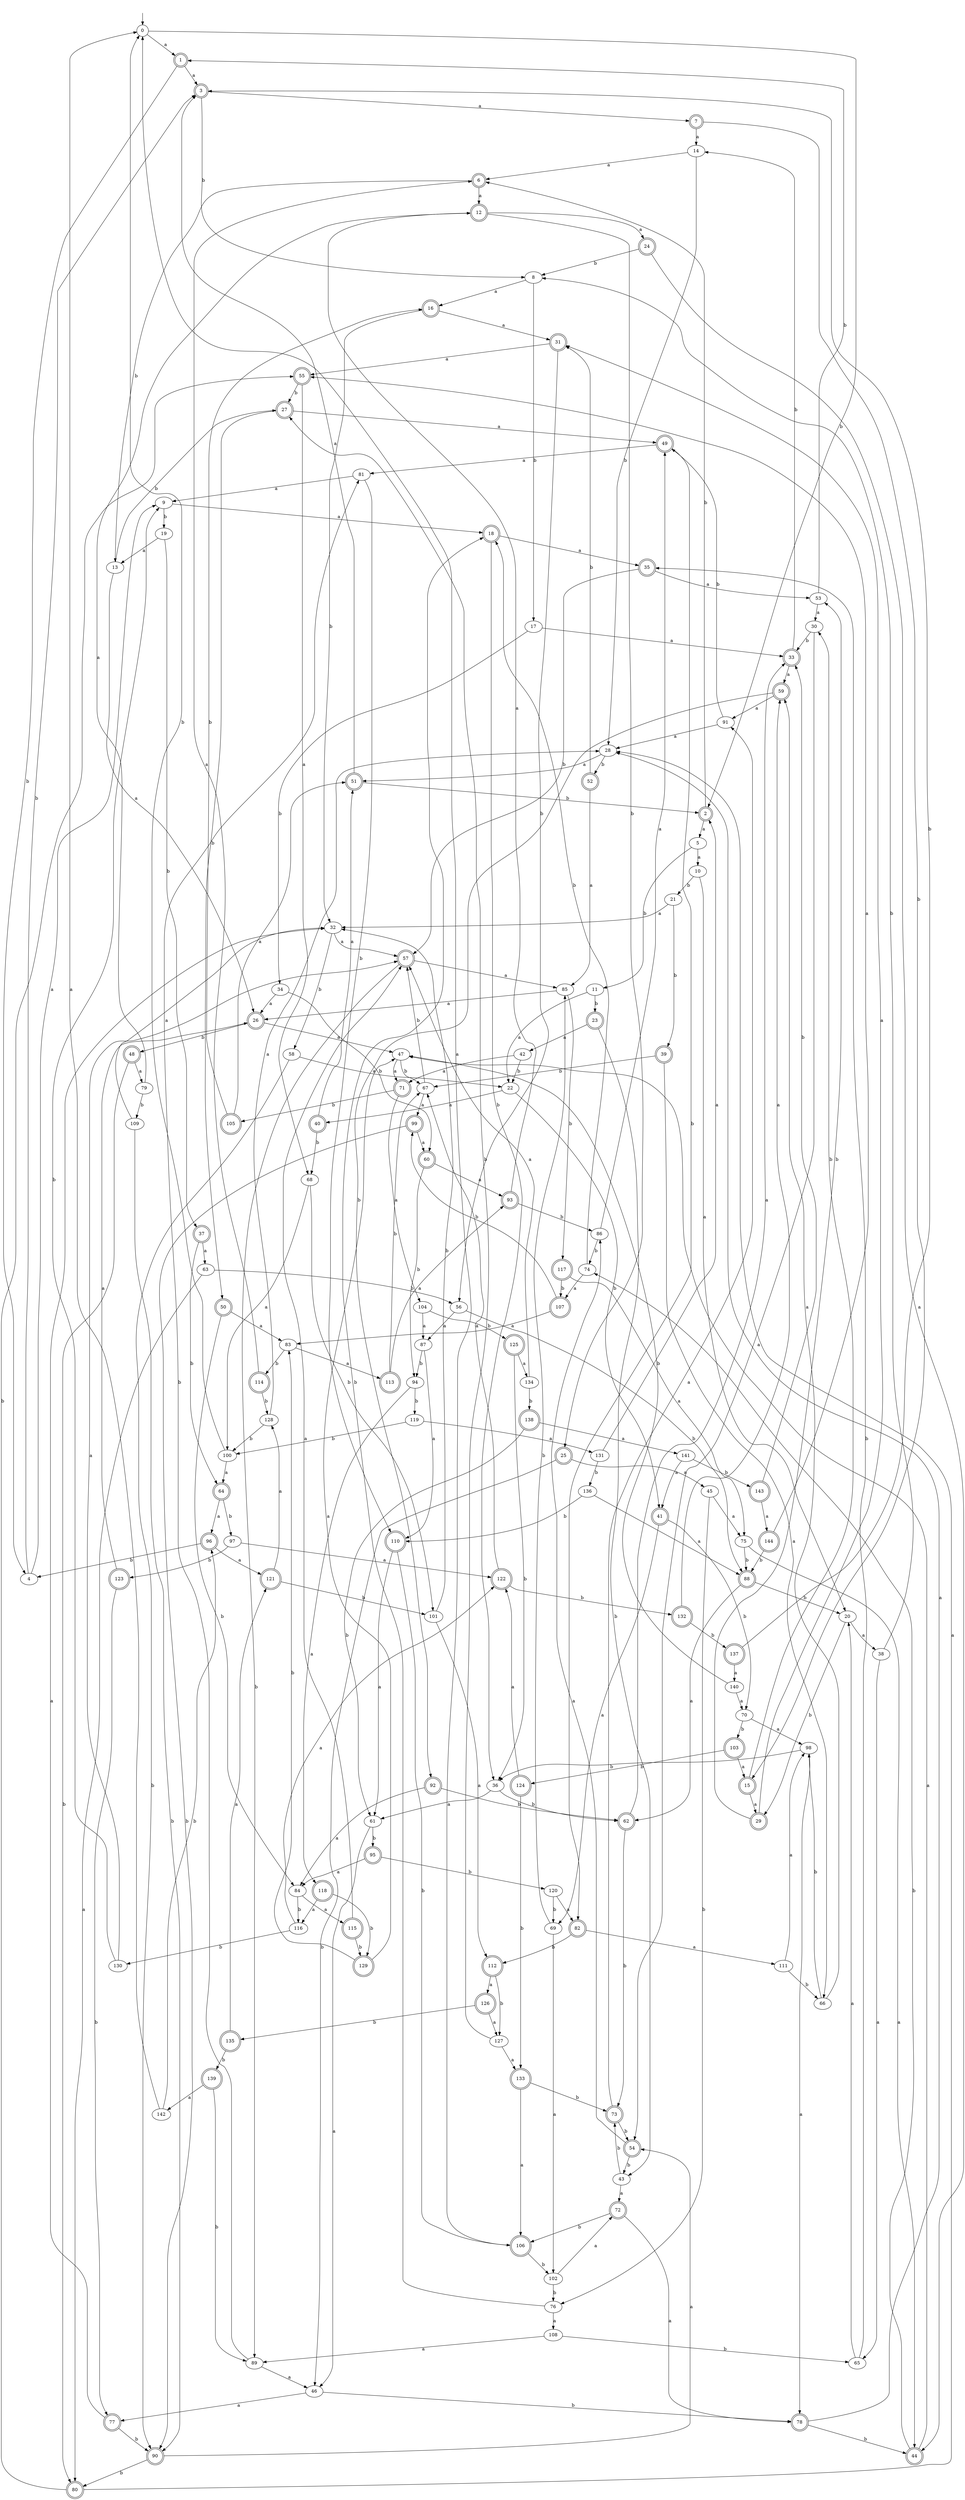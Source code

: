 digraph RandomDFA {
  __start0 [label="", shape=none];
  __start0 -> 0 [label=""];
  0 [shape=circle]
  0 -> 1 [label="a"]
  0 -> 2 [label="b"]
  1 [shape=doublecircle]
  1 -> 3 [label="a"]
  1 -> 4 [label="b"]
  2 [shape=doublecircle]
  2 -> 5 [label="a"]
  2 -> 6 [label="b"]
  3 [shape=doublecircle]
  3 -> 7 [label="a"]
  3 -> 8 [label="b"]
  4
  4 -> 9 [label="a"]
  4 -> 3 [label="b"]
  5
  5 -> 10 [label="a"]
  5 -> 11 [label="b"]
  6 [shape=doublecircle]
  6 -> 12 [label="a"]
  6 -> 13 [label="b"]
  7 [shape=doublecircle]
  7 -> 14 [label="a"]
  7 -> 15 [label="b"]
  8
  8 -> 16 [label="a"]
  8 -> 17 [label="b"]
  9
  9 -> 18 [label="a"]
  9 -> 19 [label="b"]
  10
  10 -> 20 [label="a"]
  10 -> 21 [label="b"]
  11
  11 -> 22 [label="a"]
  11 -> 23 [label="b"]
  12 [shape=doublecircle]
  12 -> 24 [label="a"]
  12 -> 25 [label="b"]
  13
  13 -> 26 [label="a"]
  13 -> 27 [label="b"]
  14
  14 -> 6 [label="a"]
  14 -> 28 [label="b"]
  15 [shape=doublecircle]
  15 -> 29 [label="a"]
  15 -> 30 [label="b"]
  16 [shape=doublecircle]
  16 -> 31 [label="a"]
  16 -> 32 [label="b"]
  17
  17 -> 33 [label="a"]
  17 -> 34 [label="b"]
  18 [shape=doublecircle]
  18 -> 35 [label="a"]
  18 -> 36 [label="b"]
  19
  19 -> 13 [label="a"]
  19 -> 37 [label="b"]
  20
  20 -> 38 [label="a"]
  20 -> 29 [label="b"]
  21
  21 -> 32 [label="a"]
  21 -> 39 [label="b"]
  22
  22 -> 40 [label="a"]
  22 -> 41 [label="b"]
  23 [shape=doublecircle]
  23 -> 42 [label="a"]
  23 -> 43 [label="b"]
  24 [shape=doublecircle]
  24 -> 44 [label="a"]
  24 -> 8 [label="b"]
  25 [shape=doublecircle]
  25 -> 45 [label="a"]
  25 -> 46 [label="b"]
  26 [shape=doublecircle]
  26 -> 47 [label="a"]
  26 -> 48 [label="b"]
  27 [shape=doublecircle]
  27 -> 49 [label="a"]
  27 -> 50 [label="b"]
  28
  28 -> 51 [label="a"]
  28 -> 52 [label="b"]
  29 [shape=doublecircle]
  29 -> 31 [label="a"]
  29 -> 53 [label="b"]
  30
  30 -> 54 [label="a"]
  30 -> 33 [label="b"]
  31 [shape=doublecircle]
  31 -> 55 [label="a"]
  31 -> 56 [label="b"]
  32
  32 -> 57 [label="a"]
  32 -> 58 [label="b"]
  33 [shape=doublecircle]
  33 -> 59 [label="a"]
  33 -> 14 [label="b"]
  34
  34 -> 26 [label="a"]
  34 -> 60 [label="b"]
  35 [shape=doublecircle]
  35 -> 53 [label="a"]
  35 -> 57 [label="b"]
  36
  36 -> 61 [label="a"]
  36 -> 62 [label="b"]
  37 [shape=doublecircle]
  37 -> 63 [label="a"]
  37 -> 64 [label="b"]
  38
  38 -> 65 [label="a"]
  38 -> 8 [label="b"]
  39 [shape=doublecircle]
  39 -> 66 [label="a"]
  39 -> 67 [label="b"]
  40 [shape=doublecircle]
  40 -> 51 [label="a"]
  40 -> 68 [label="b"]
  41 [shape=doublecircle]
  41 -> 69 [label="a"]
  41 -> 70 [label="b"]
  42
  42 -> 71 [label="a"]
  42 -> 22 [label="b"]
  43
  43 -> 72 [label="a"]
  43 -> 73 [label="b"]
  44 [shape=doublecircle]
  44 -> 47 [label="a"]
  44 -> 74 [label="b"]
  45
  45 -> 75 [label="a"]
  45 -> 76 [label="b"]
  46
  46 -> 77 [label="a"]
  46 -> 78 [label="b"]
  47
  47 -> 71 [label="a"]
  47 -> 67 [label="b"]
  48 [shape=doublecircle]
  48 -> 79 [label="a"]
  48 -> 80 [label="b"]
  49 [shape=doublecircle]
  49 -> 81 [label="a"]
  49 -> 82 [label="b"]
  50 [shape=doublecircle]
  50 -> 83 [label="a"]
  50 -> 84 [label="b"]
  51 [shape=doublecircle]
  51 -> 3 [label="a"]
  51 -> 2 [label="b"]
  52 [shape=doublecircle]
  52 -> 85 [label="a"]
  52 -> 31 [label="b"]
  53
  53 -> 30 [label="a"]
  53 -> 1 [label="b"]
  54 [shape=doublecircle]
  54 -> 86 [label="a"]
  54 -> 43 [label="b"]
  55 [shape=doublecircle]
  55 -> 68 [label="a"]
  55 -> 27 [label="b"]
  56
  56 -> 87 [label="a"]
  56 -> 88 [label="b"]
  57 [shape=doublecircle]
  57 -> 85 [label="a"]
  57 -> 89 [label="b"]
  58
  58 -> 22 [label="a"]
  58 -> 90 [label="b"]
  59 [shape=doublecircle]
  59 -> 91 [label="a"]
  59 -> 92 [label="b"]
  60 [shape=doublecircle]
  60 -> 93 [label="a"]
  60 -> 94 [label="b"]
  61
  61 -> 46 [label="a"]
  61 -> 95 [label="b"]
  62 [shape=doublecircle]
  62 -> 33 [label="a"]
  62 -> 73 [label="b"]
  63
  63 -> 80 [label="a"]
  63 -> 56 [label="b"]
  64 [shape=doublecircle]
  64 -> 96 [label="a"]
  64 -> 97 [label="b"]
  65
  65 -> 20 [label="a"]
  65 -> 35 [label="b"]
  66
  66 -> 59 [label="a"]
  66 -> 98 [label="b"]
  67
  67 -> 99 [label="a"]
  67 -> 57 [label="b"]
  68
  68 -> 100 [label="a"]
  68 -> 101 [label="b"]
  69
  69 -> 102 [label="a"]
  69 -> 85 [label="b"]
  70
  70 -> 98 [label="a"]
  70 -> 103 [label="b"]
  71 [shape=doublecircle]
  71 -> 104 [label="a"]
  71 -> 105 [label="b"]
  72 [shape=doublecircle]
  72 -> 78 [label="a"]
  72 -> 106 [label="b"]
  73 [shape=doublecircle]
  73 -> 91 [label="a"]
  73 -> 54 [label="b"]
  74
  74 -> 107 [label="a"]
  74 -> 18 [label="b"]
  75
  75 -> 44 [label="a"]
  75 -> 88 [label="b"]
  76
  76 -> 108 [label="a"]
  76 -> 18 [label="b"]
  77 [shape=doublecircle]
  77 -> 32 [label="a"]
  77 -> 90 [label="b"]
  78 [shape=doublecircle]
  78 -> 28 [label="a"]
  78 -> 44 [label="b"]
  79
  79 -> 12 [label="a"]
  79 -> 109 [label="b"]
  80 [shape=doublecircle]
  80 -> 28 [label="a"]
  80 -> 55 [label="b"]
  81
  81 -> 9 [label="a"]
  81 -> 110 [label="b"]
  82 [shape=doublecircle]
  82 -> 111 [label="a"]
  82 -> 112 [label="b"]
  83
  83 -> 113 [label="a"]
  83 -> 114 [label="b"]
  84
  84 -> 115 [label="a"]
  84 -> 116 [label="b"]
  85
  85 -> 26 [label="a"]
  85 -> 117 [label="b"]
  86
  86 -> 49 [label="a"]
  86 -> 74 [label="b"]
  87
  87 -> 110 [label="a"]
  87 -> 94 [label="b"]
  88 [shape=doublecircle]
  88 -> 62 [label="a"]
  88 -> 20 [label="b"]
  89
  89 -> 46 [label="a"]
  89 -> 81 [label="b"]
  90 [shape=doublecircle]
  90 -> 54 [label="a"]
  90 -> 80 [label="b"]
  91
  91 -> 28 [label="a"]
  91 -> 49 [label="b"]
  92 [shape=doublecircle]
  92 -> 84 [label="a"]
  92 -> 62 [label="b"]
  93 [shape=doublecircle]
  93 -> 12 [label="a"]
  93 -> 86 [label="b"]
  94
  94 -> 118 [label="a"]
  94 -> 119 [label="b"]
  95 [shape=doublecircle]
  95 -> 84 [label="a"]
  95 -> 120 [label="b"]
  96 [shape=doublecircle]
  96 -> 121 [label="a"]
  96 -> 4 [label="b"]
  97
  97 -> 122 [label="a"]
  97 -> 123 [label="b"]
  98
  98 -> 78 [label="a"]
  98 -> 36 [label="b"]
  99 [shape=doublecircle]
  99 -> 60 [label="a"]
  99 -> 90 [label="b"]
  100
  100 -> 64 [label="a"]
  100 -> 0 [label="b"]
  101
  101 -> 112 [label="a"]
  101 -> 32 [label="b"]
  102
  102 -> 72 [label="a"]
  102 -> 76 [label="b"]
  103 [shape=doublecircle]
  103 -> 15 [label="a"]
  103 -> 124 [label="b"]
  104
  104 -> 87 [label="a"]
  104 -> 125 [label="b"]
  105 [shape=doublecircle]
  105 -> 51 [label="a"]
  105 -> 16 [label="b"]
  106 [shape=doublecircle]
  106 -> 0 [label="a"]
  106 -> 102 [label="b"]
  107 [shape=doublecircle]
  107 -> 83 [label="a"]
  107 -> 99 [label="b"]
  108
  108 -> 89 [label="a"]
  108 -> 65 [label="b"]
  109
  109 -> 32 [label="a"]
  109 -> 90 [label="b"]
  110 [shape=doublecircle]
  110 -> 61 [label="a"]
  110 -> 106 [label="b"]
  111
  111 -> 98 [label="a"]
  111 -> 66 [label="b"]
  112 [shape=doublecircle]
  112 -> 126 [label="a"]
  112 -> 127 [label="b"]
  113 [shape=doublecircle]
  113 -> 93 [label="a"]
  113 -> 67 [label="b"]
  114 [shape=doublecircle]
  114 -> 6 [label="a"]
  114 -> 128 [label="b"]
  115 [shape=doublecircle]
  115 -> 57 [label="a"]
  115 -> 129 [label="b"]
  116
  116 -> 122 [label="a"]
  116 -> 130 [label="b"]
  117 [shape=doublecircle]
  117 -> 75 [label="a"]
  117 -> 107 [label="b"]
  118 [shape=doublecircle]
  118 -> 116 [label="a"]
  118 -> 129 [label="b"]
  119
  119 -> 131 [label="a"]
  119 -> 100 [label="b"]
  120
  120 -> 82 [label="a"]
  120 -> 69 [label="b"]
  121 [shape=doublecircle]
  121 -> 128 [label="a"]
  121 -> 101 [label="b"]
  122 [shape=doublecircle]
  122 -> 67 [label="a"]
  122 -> 132 [label="b"]
  123 [shape=doublecircle]
  123 -> 26 [label="a"]
  123 -> 77 [label="b"]
  124 [shape=doublecircle]
  124 -> 122 [label="a"]
  124 -> 133 [label="b"]
  125 [shape=doublecircle]
  125 -> 134 [label="a"]
  125 -> 36 [label="b"]
  126 [shape=doublecircle]
  126 -> 127 [label="a"]
  126 -> 135 [label="b"]
  127
  127 -> 133 [label="a"]
  127 -> 27 [label="b"]
  128
  128 -> 28 [label="a"]
  128 -> 100 [label="b"]
  129 [shape=doublecircle]
  129 -> 47 [label="a"]
  129 -> 83 [label="b"]
  130
  130 -> 57 [label="a"]
  130 -> 9 [label="b"]
  131
  131 -> 2 [label="a"]
  131 -> 136 [label="b"]
  132 [shape=doublecircle]
  132 -> 59 [label="a"]
  132 -> 137 [label="b"]
  133 [shape=doublecircle]
  133 -> 106 [label="a"]
  133 -> 73 [label="b"]
  134
  134 -> 57 [label="a"]
  134 -> 138 [label="b"]
  135 [shape=doublecircle]
  135 -> 121 [label="a"]
  135 -> 139 [label="b"]
  136
  136 -> 88 [label="a"]
  136 -> 110 [label="b"]
  137 [shape=doublecircle]
  137 -> 140 [label="a"]
  137 -> 3 [label="b"]
  138 [shape=doublecircle]
  138 -> 141 [label="a"]
  138 -> 61 [label="b"]
  139 [shape=doublecircle]
  139 -> 142 [label="a"]
  139 -> 89 [label="b"]
  140
  140 -> 70 [label="a"]
  140 -> 47 [label="b"]
  141
  141 -> 41 [label="a"]
  141 -> 143 [label="b"]
  142
  142 -> 0 [label="a"]
  142 -> 96 [label="b"]
  143 [shape=doublecircle]
  143 -> 144 [label="a"]
  143 -> 33 [label="b"]
  144 [shape=doublecircle]
  144 -> 55 [label="a"]
  144 -> 88 [label="b"]
}
